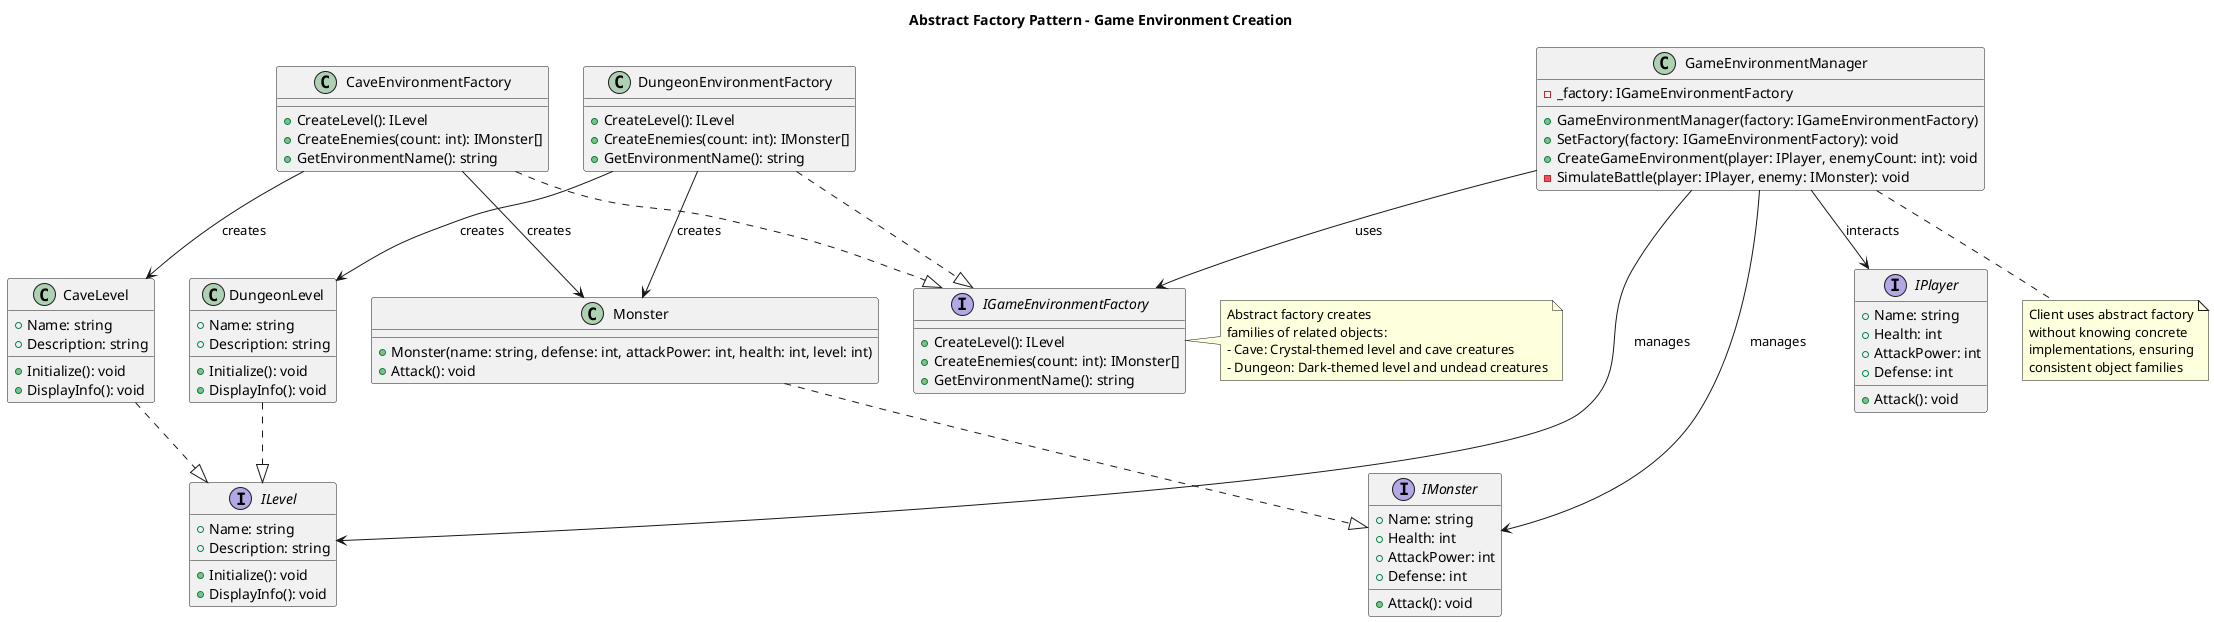 @startuml Abstract_Factory_Pattern

title Abstract Factory Pattern - Game Environment Creation

interface IGameEnvironmentFactory {
    +CreateLevel(): ILevel
    +CreateEnemies(count: int): IMonster[]
    +GetEnvironmentName(): string
}

interface ILevel {
    +Name: string
    +Description: string
    +Initialize(): void
    +DisplayInfo(): void
}

class CaveEnvironmentFactory {
    +CreateLevel(): ILevel
    +CreateEnemies(count: int): IMonster[]
    +GetEnvironmentName(): string
}

class DungeonEnvironmentFactory {
    +CreateLevel(): ILevel
    +CreateEnemies(count: int): IMonster[]
    +GetEnvironmentName(): string
}

class CaveLevel {
    +Name: string
    +Description: string
    +Initialize(): void
    +DisplayInfo(): void
}

class DungeonLevel {
    +Name: string
    +Description: string
    +Initialize(): void
    +DisplayInfo(): void
}

class GameEnvironmentManager {
    -_factory: IGameEnvironmentFactory
    +GameEnvironmentManager(factory: IGameEnvironmentFactory)
    +SetFactory(factory: IGameEnvironmentFactory): void
    +CreateGameEnvironment(player: IPlayer, enemyCount: int): void
    -SimulateBattle(player: IPlayer, enemy: IMonster): void
}

interface IMonster {
    +Name: string
    +Health: int
    +AttackPower: int
    +Defense: int
    +Attack(): void
}

class Monster {
    +Monster(name: string, defense: int, attackPower: int, health: int, level: int)
    +Attack(): void
}

interface IPlayer {
    +Name: string
    +Health: int
    +AttackPower: int
    +Defense: int
    +Attack(): void
}

CaveEnvironmentFactory ..|> IGameEnvironmentFactory
DungeonEnvironmentFactory ..|> IGameEnvironmentFactory
CaveLevel ..|> ILevel
DungeonLevel ..|> ILevel
Monster ..|> IMonster

CaveEnvironmentFactory --> CaveLevel : creates
CaveEnvironmentFactory --> Monster : creates
DungeonEnvironmentFactory --> DungeonLevel : creates
DungeonEnvironmentFactory --> Monster : creates

GameEnvironmentManager --> IGameEnvironmentFactory : uses
GameEnvironmentManager --> ILevel : manages
GameEnvironmentManager --> IMonster : manages
GameEnvironmentManager --> IPlayer : interacts

note right of IGameEnvironmentFactory
  Abstract factory creates
  families of related objects:
  - Cave: Crystal-themed level and cave creatures
  - Dungeon: Dark-themed level and undead creatures
end note

note bottom of GameEnvironmentManager
  Client uses abstract factory
  without knowing concrete
  implementations, ensuring
  consistent object families
end note

@enduml

